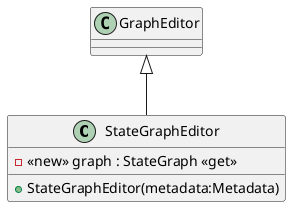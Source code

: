 @startuml
class StateGraphEditor {
    + StateGraphEditor(metadata:Metadata)
    - <<new>> graph : StateGraph <<get>>
}
GraphEditor <|-- StateGraphEditor
@enduml
